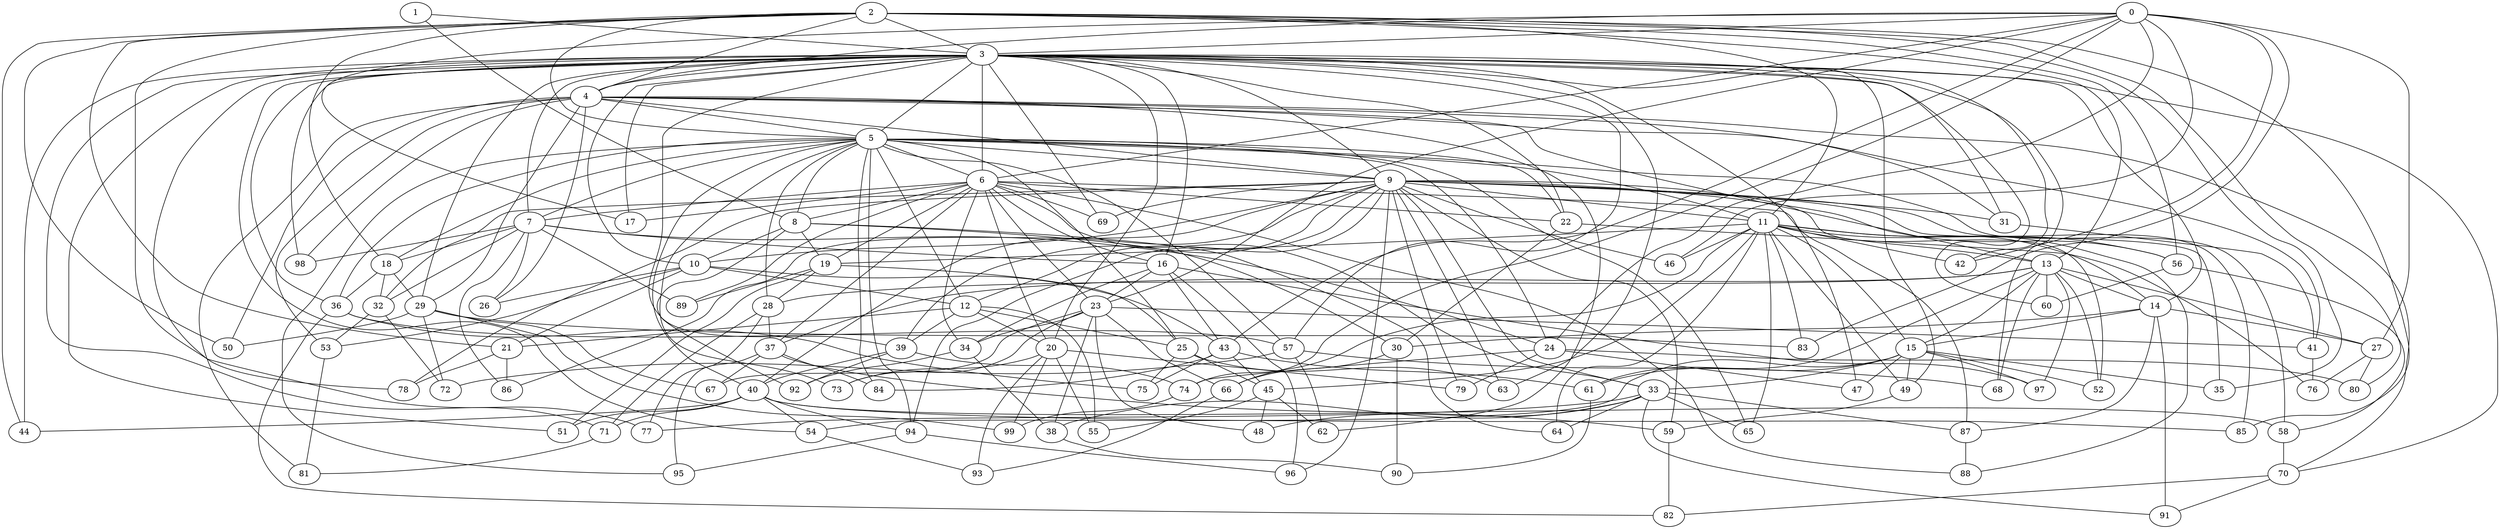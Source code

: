 strict graph "barabasi_albert_graph(100,3)" {
0;
1;
2;
3;
4;
5;
6;
7;
8;
9;
10;
11;
12;
13;
14;
15;
16;
17;
18;
19;
20;
21;
22;
23;
24;
25;
26;
27;
28;
29;
30;
31;
32;
33;
34;
35;
36;
37;
38;
39;
40;
41;
42;
43;
44;
45;
46;
47;
48;
49;
50;
51;
52;
53;
54;
55;
56;
57;
58;
59;
60;
61;
62;
63;
64;
65;
66;
67;
68;
69;
70;
71;
72;
73;
74;
75;
76;
77;
78;
79;
80;
81;
82;
83;
84;
85;
86;
87;
88;
89;
90;
91;
92;
93;
94;
95;
96;
97;
98;
99;
0 -- 3  [is_available=True, prob="0.852893286783"];
0 -- 4  [is_available=True, prob="0.202384551728"];
0 -- 6  [is_available=True, prob="0.290064569759"];
0 -- 42  [is_available=True, prob="1.0"];
0 -- 43  [is_available=True, prob="0.906274830644"];
0 -- 46  [is_available=True, prob="0.151808977114"];
0 -- 17  [is_available=True, prob="0.307529133729"];
0 -- 83  [is_available=True, prob="0.247211512776"];
0 -- 23  [is_available=True, prob="0.399084390565"];
0 -- 24  [is_available=True, prob="0.76620561187"];
0 -- 27  [is_available=True, prob="0.984871833544"];
0 -- 74  [is_available=True, prob="1.0"];
1 -- 8  [is_available=True, prob="0.412896751587"];
1 -- 3  [is_available=True, prob="0.378540629989"];
2 -- 80  [is_available=True, prob="0.501104692468"];
2 -- 3  [is_available=True, prob="0.686658021483"];
2 -- 4  [is_available=True, prob="1.0"];
2 -- 5  [is_available=True, prob="0.89455388536"];
2 -- 11  [is_available=True, prob="1.0"];
2 -- 44  [is_available=True, prob="0.0281869808622"];
2 -- 13  [is_available=True, prob="0.682458253507"];
2 -- 77  [is_available=True, prob="0.208658343587"];
2 -- 50  [is_available=True, prob="0.39697463528"];
2 -- 18  [is_available=True, prob="1.0"];
2 -- 35  [is_available=True, prob="0.762746284477"];
2 -- 21  [is_available=True, prob="1.0"];
2 -- 56  [is_available=True, prob="0.29353538657"];
2 -- 85  [is_available=True, prob="0.425282423765"];
3 -- 4  [is_available=True, prob="0.935586666965"];
3 -- 5  [is_available=True, prob="0.870136058091"];
3 -- 6  [is_available=True, prob="0.758376712336"];
3 -- 7  [is_available=True, prob="0.845914027608"];
3 -- 9  [is_available=True, prob="0.363301651418"];
3 -- 10  [is_available=True, prob="1.0"];
3 -- 14  [is_available=True, prob="0.958563948812"];
3 -- 16  [is_available=True, prob="0.45076408428"];
3 -- 17  [is_available=True, prob="0.927835385503"];
3 -- 20  [is_available=True, prob="0.593128622168"];
3 -- 22  [is_available=True, prob="0.155508818795"];
3 -- 29  [is_available=True, prob="0.0648713919658"];
3 -- 31  [is_available=True, prob="0.448105523515"];
3 -- 36  [is_available=True, prob="1.0"];
3 -- 39  [is_available=True, prob="0.438013086241"];
3 -- 42  [is_available=True, prob="0.383160811562"];
3 -- 44  [is_available=True, prob="0.476458116711"];
3 -- 47  [is_available=True, prob="1.0"];
3 -- 49  [is_available=True, prob="0.0789633613038"];
3 -- 51  [is_available=True, prob="0.268924165859"];
3 -- 54  [is_available=True, prob="0.356549162071"];
3 -- 57  [is_available=True, prob="0.296295703031"];
3 -- 60  [is_available=True, prob="0.146766780836"];
3 -- 63  [is_available=True, prob="1.0"];
3 -- 68  [is_available=True, prob="0.166644816134"];
3 -- 69  [is_available=True, prob="1.0"];
3 -- 70  [is_available=True, prob="1.0"];
3 -- 71  [is_available=True, prob="1.0"];
3 -- 78  [is_available=True, prob="0.910463943856"];
3 -- 98  [is_available=True, prob="0.526353075356"];
4 -- 5  [is_available=True, prob="0.370909102813"];
4 -- 70  [is_available=True, prob="1.0"];
4 -- 9  [is_available=True, prob="0.980646336912"];
4 -- 13  [is_available=True, prob="0.528872292641"];
4 -- 98  [is_available=True, prob="0.935151705866"];
4 -- 81  [is_available=True, prob="0.317063746423"];
4 -- 50  [is_available=True, prob="1.0"];
4 -- 53  [is_available=True, prob="1.0"];
4 -- 41  [is_available=True, prob="0.0343985234086"];
4 -- 26  [is_available=True, prob="1.0"];
4 -- 29  [is_available=True, prob="0.0832386120624"];
4 -- 62  [is_available=True, prob="0.953742399496"];
4 -- 31  [is_available=True, prob="0.711012976686"];
5 -- 6  [is_available=True, prob="0.0046958959202"];
5 -- 7  [is_available=True, prob="0.44618338238"];
5 -- 8  [is_available=True, prob="0.981865170898"];
5 -- 9  [is_available=True, prob="0.0781220799735"];
5 -- 11  [is_available=True, prob="0.806853077071"];
5 -- 12  [is_available=True, prob="0.463825034491"];
5 -- 18  [is_available=True, prob="0.597208332329"];
5 -- 22  [is_available=True, prob="0.770455864556"];
5 -- 24  [is_available=True, prob="0.277556711745"];
5 -- 25  [is_available=True, prob="1.0"];
5 -- 28  [is_available=True, prob="0.174782537452"];
5 -- 36  [is_available=True, prob="0.273914087791"];
5 -- 40  [is_available=True, prob="0.479156898031"];
5 -- 57  [is_available=True, prob="0.0295043052503"];
5 -- 58  [is_available=True, prob="0.333473484038"];
5 -- 65  [is_available=True, prob="1.0"];
5 -- 73  [is_available=True, prob="0.794043142281"];
5 -- 84  [is_available=True, prob="0.663292325749"];
5 -- 94  [is_available=True, prob="1.0"];
5 -- 95  [is_available=True, prob="0.961478893096"];
6 -- 33  [is_available=True, prob="1.0"];
6 -- 34  [is_available=True, prob="0.900867901812"];
6 -- 7  [is_available=True, prob="1.0"];
6 -- 8  [is_available=True, prob="0.706928096981"];
6 -- 87  [is_available=True, prob="0.161570667427"];
6 -- 16  [is_available=True, prob="1.0"];
6 -- 17  [is_available=True, prob="0.519238295852"];
6 -- 19  [is_available=True, prob="0.163465300256"];
6 -- 20  [is_available=True, prob="0.335464636904"];
6 -- 22  [is_available=True, prob="0.153026355603"];
6 -- 23  [is_available=True, prob="0.971513611118"];
6 -- 88  [is_available=True, prob="0.189695629878"];
6 -- 89  [is_available=True, prob="0.90942328845"];
6 -- 69  [is_available=True, prob="0.390854044597"];
6 -- 37  [is_available=True, prob="0.701024395301"];
7 -- 32  [is_available=True, prob="0.984444259489"];
7 -- 98  [is_available=True, prob="1.0"];
7 -- 16  [is_available=True, prob="0.19730747473"];
7 -- 18  [is_available=True, prob="0.81374519604"];
7 -- 86  [is_available=True, prob="0.208959879476"];
7 -- 24  [is_available=True, prob="0.999514368819"];
7 -- 89  [is_available=True, prob="0.718518776413"];
7 -- 26  [is_available=True, prob="0.248009144686"];
8 -- 64  [is_available=True, prob="0.167883222844"];
8 -- 10  [is_available=True, prob="0.948934530657"];
8 -- 19  [is_available=True, prob="0.513531706572"];
8 -- 92  [is_available=True, prob="0.706166750154"];
8 -- 30  [is_available=True, prob="0.431634894309"];
9 -- 10  [is_available=True, prob="0.84414378326"];
9 -- 11  [is_available=True, prob="0.863621550727"];
9 -- 12  [is_available=True, prob="1.0"];
9 -- 31  [is_available=True, prob="0.115183960427"];
9 -- 32  [is_available=True, prob="0.00153419753388"];
9 -- 33  [is_available=True, prob="0.471423590673"];
9 -- 35  [is_available=True, prob="0.767649796463"];
9 -- 39  [is_available=True, prob="1.0"];
9 -- 40  [is_available=True, prob="0.183401118208"];
9 -- 46  [is_available=True, prob="0.927119087984"];
9 -- 52  [is_available=True, prob="1.0"];
9 -- 56  [is_available=True, prob="0.821783163685"];
9 -- 59  [is_available=True, prob="0.879658255914"];
9 -- 63  [is_available=True, prob="0.861106078318"];
9 -- 69  [is_available=True, prob="0.595444808014"];
9 -- 78  [is_available=True, prob="0.082945379616"];
9 -- 79  [is_available=True, prob="0.900959860355"];
9 -- 85  [is_available=True, prob="1.0"];
9 -- 86  [is_available=True, prob="0.0783331279145"];
9 -- 94  [is_available=True, prob="0.915759035778"];
9 -- 96  [is_available=True, prob="0.64771598009"];
10 -- 43  [is_available=True, prob="0.867716372343"];
10 -- 12  [is_available=True, prob="1.0"];
10 -- 21  [is_available=True, prob="0.060032337472"];
10 -- 26  [is_available=True, prob="1.0"];
10 -- 53  [is_available=True, prob="1.0"];
11 -- 64  [is_available=True, prob="0.570524675977"];
11 -- 65  [is_available=True, prob="1.0"];
11 -- 66  [is_available=True, prob="0.622346559646"];
11 -- 42  [is_available=True, prob="0.248680786892"];
11 -- 45  [is_available=True, prob="0.630759469278"];
11 -- 13  [is_available=True, prob="0.306677085157"];
11 -- 14  [is_available=True, prob="0.614157129005"];
11 -- 15  [is_available=True, prob="0.523512393496"];
11 -- 49  [is_available=True, prob="0.0964435021244"];
11 -- 19  [is_available=True, prob="1.0"];
11 -- 46  [is_available=True, prob="0.400737534257"];
11 -- 56  [is_available=True, prob="0.1030405646"];
11 -- 83  [is_available=True, prob="0.0366563267952"];
11 -- 88  [is_available=True, prob="0.0502643966283"];
12 -- 39  [is_available=True, prob="0.624323043249"];
12 -- 20  [is_available=True, prob="0.140436343171"];
12 -- 21  [is_available=True, prob="0.339722134346"];
12 -- 55  [is_available=True, prob="1.0"];
12 -- 25  [is_available=True, prob="0.128716808203"];
13 -- 97  [is_available=True, prob="0.775337733007"];
13 -- 37  [is_available=True, prob="0.383708666614"];
13 -- 60  [is_available=True, prob="0.434003495405"];
13 -- 14  [is_available=True, prob="0.995205693336"];
13 -- 15  [is_available=True, prob="0.243585385853"];
13 -- 52  [is_available=True, prob="0.396900100435"];
13 -- 68  [is_available=True, prob="0.854108867849"];
13 -- 27  [is_available=True, prob="0.358097624321"];
13 -- 28  [is_available=True, prob="0.665771912387"];
13 -- 61  [is_available=True, prob="0.45446185009"];
14 -- 15  [is_available=True, prob="1.0"];
14 -- 91  [is_available=True, prob="1.0"];
14 -- 87  [is_available=True, prob="0.522823650873"];
14 -- 27  [is_available=True, prob="0.722069700066"];
14 -- 30  [is_available=True, prob="0.576565781825"];
15 -- 33  [is_available=True, prob="0.879953471679"];
15 -- 35  [is_available=True, prob="0.528276139247"];
15 -- 97  [is_available=True, prob="1.0"];
15 -- 47  [is_available=True, prob="0.611335935362"];
15 -- 49  [is_available=True, prob="0.657868839868"];
15 -- 52  [is_available=True, prob="0.500884159549"];
15 -- 54  [is_available=True, prob="0.155061252194"];
15 -- 61  [is_available=True, prob="1.0"];
16 -- 96  [is_available=True, prob="0.957730170272"];
16 -- 97  [is_available=True, prob="0.011137726686"];
16 -- 34  [is_available=True, prob="1.0"];
16 -- 43  [is_available=True, prob="0.231271947422"];
16 -- 23  [is_available=True, prob="0.371414947387"];
18 -- 32  [is_available=True, prob="0.636776566628"];
18 -- 36  [is_available=True, prob="1.0"];
18 -- 29  [is_available=True, prob="0.996548445718"];
19 -- 51  [is_available=True, prob="0.314280091348"];
19 -- 89  [is_available=True, prob="1.0"];
19 -- 25  [is_available=True, prob="0.269565247612"];
19 -- 28  [is_available=True, prob="1.0"];
20 -- 73  [is_available=True, prob="1.0"];
20 -- 79  [is_available=True, prob="0.0215526914623"];
20 -- 99  [is_available=True, prob="1.0"];
20 -- 55  [is_available=True, prob="0.0534939693565"];
20 -- 93  [is_available=True, prob="0.795237123721"];
21 -- 86  [is_available=True, prob="0.156481268371"];
21 -- 78  [is_available=True, prob="0.0960792634209"];
22 -- 30  [is_available=True, prob="0.940609500049"];
22 -- 76  [is_available=True, prob="0.152743899362"];
23 -- 48  [is_available=True, prob="0.486604688964"];
23 -- 34  [is_available=True, prob="0.920390516073"];
23 -- 67  [is_available=True, prob="1.0"];
23 -- 38  [is_available=True, prob="0.49701572243"];
23 -- 41  [is_available=True, prob="0.954866134948"];
23 -- 66  [is_available=True, prob="1.0"];
23 -- 73  [is_available=True, prob="0.609014189919"];
24 -- 74  [is_available=True, prob="0.246737961485"];
24 -- 79  [is_available=True, prob="0.440393469349"];
24 -- 80  [is_available=True, prob="1.0"];
24 -- 47  [is_available=True, prob="0.126441562105"];
25 -- 75  [is_available=True, prob="0.751767837949"];
25 -- 45  [is_available=True, prob="0.636756630531"];
25 -- 63  [is_available=True, prob="0.765591817874"];
27 -- 80  [is_available=True, prob="1.0"];
27 -- 76  [is_available=True, prob="1.0"];
28 -- 37  [is_available=True, prob="0.174442874394"];
28 -- 71  [is_available=True, prob="0.146353002939"];
28 -- 77  [is_available=True, prob="0.609347827851"];
29 -- 83  [is_available=True, prob="1.0"];
29 -- 67  [is_available=True, prob="0.422379217382"];
29 -- 72  [is_available=True, prob="0.644790259202"];
29 -- 50  [is_available=True, prob="1.0"];
29 -- 99  [is_available=True, prob="0.673340968716"];
30 -- 66  [is_available=True, prob="0.0425741370249"];
30 -- 90  [is_available=True, prob="1.0"];
31 -- 41  [is_available=True, prob="1.0"];
32 -- 72  [is_available=True, prob="1.0"];
32 -- 53  [is_available=True, prob="1.0"];
33 -- 64  [is_available=True, prob="0.6738953625"];
33 -- 65  [is_available=True, prob="0.900905159111"];
33 -- 38  [is_available=True, prob="0.128832696548"];
33 -- 77  [is_available=True, prob="0.723743162171"];
33 -- 48  [is_available=True, prob="0.316496852546"];
33 -- 87  [is_available=True, prob="0.217972691673"];
33 -- 91  [is_available=True, prob="0.812110488173"];
34 -- 92  [is_available=True, prob="0.642003817893"];
34 -- 38  [is_available=True, prob="0.718481656529"];
36 -- 75  [is_available=True, prob="0.409445934884"];
36 -- 82  [is_available=True, prob="1.0"];
36 -- 57  [is_available=True, prob="0.211620711741"];
37 -- 67  [is_available=True, prob="0.716155739534"];
37 -- 84  [is_available=True, prob="0.694935606939"];
37 -- 59  [is_available=True, prob="0.660956233989"];
37 -- 95  [is_available=True, prob="0.216361374341"];
38 -- 90  [is_available=True, prob="1.0"];
39 -- 40  [is_available=True, prob="0.567488274277"];
39 -- 74  [is_available=True, prob="1.0"];
39 -- 92  [is_available=True, prob="1.0"];
40 -- 71  [is_available=True, prob="1.0"];
40 -- 44  [is_available=True, prob="0.82108047241"];
40 -- 51  [is_available=True, prob="0.450604406189"];
40 -- 85  [is_available=True, prob="0.0637766143378"];
40 -- 54  [is_available=True, prob="0.388322157469"];
40 -- 58  [is_available=True, prob="0.208577892619"];
40 -- 94  [is_available=True, prob="0.333585963326"];
41 -- 76  [is_available=True, prob="1.0"];
43 -- 75  [is_available=True, prob="0.965124226492"];
43 -- 45  [is_available=True, prob="1.0"];
43 -- 84  [is_available=True, prob="1.0"];
43 -- 61  [is_available=True, prob="1.0"];
45 -- 48  [is_available=True, prob="0.0397521444729"];
45 -- 55  [is_available=True, prob="0.141117812359"];
45 -- 62  [is_available=True, prob="0.551892818194"];
49 -- 59  [is_available=True, prob="0.535008048129"];
53 -- 81  [is_available=True, prob="0.791519819322"];
54 -- 93  [is_available=True, prob="0.118988366028"];
56 -- 60  [is_available=True, prob="0.557562207278"];
56 -- 58  [is_available=True, prob="1.0"];
57 -- 68  [is_available=True, prob="0.233259735085"];
57 -- 72  [is_available=True, prob="0.271478639392"];
57 -- 62  [is_available=True, prob="1.0"];
58 -- 70  [is_available=True, prob="1.0"];
59 -- 82  [is_available=True, prob="0.736902845273"];
61 -- 90  [is_available=True, prob="0.38221071583"];
66 -- 93  [is_available=True, prob="0.30294221485"];
70 -- 91  [is_available=True, prob="0.234392845307"];
70 -- 82  [is_available=True, prob="0.748438091032"];
71 -- 81  [is_available=True, prob="0.832410001091"];
74 -- 99  [is_available=True, prob="0.906430967258"];
87 -- 88  [is_available=True, prob="0.25642717099"];
94 -- 96  [is_available=True, prob="0.34168313131"];
94 -- 95  [is_available=True, prob="0.514450948722"];
}
